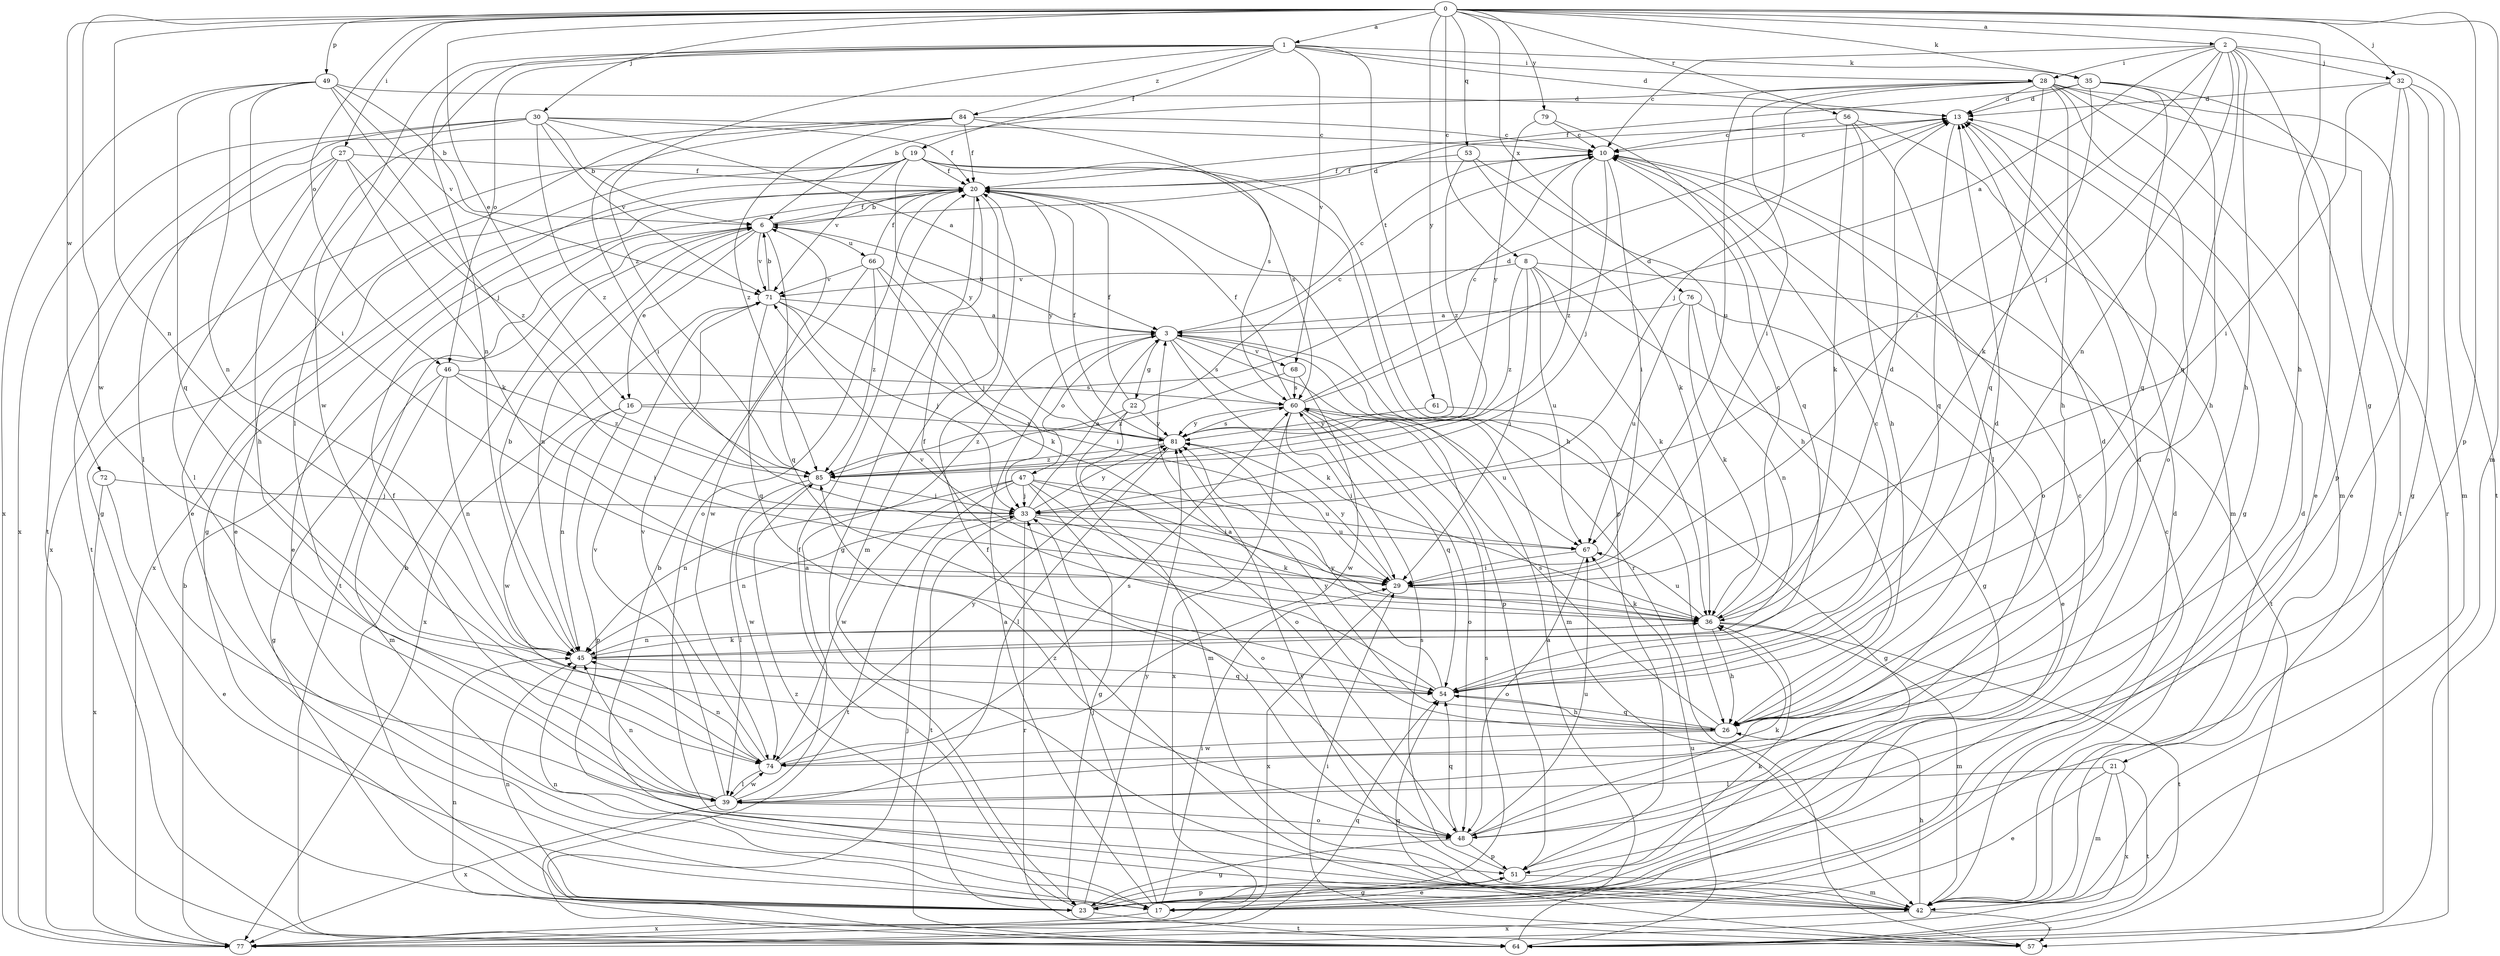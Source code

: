 strict digraph  {
0;
1;
2;
3;
6;
8;
10;
13;
16;
17;
19;
20;
21;
22;
23;
26;
27;
28;
29;
30;
32;
33;
35;
36;
39;
42;
45;
46;
47;
48;
49;
51;
53;
54;
56;
57;
60;
61;
64;
66;
67;
68;
71;
72;
74;
76;
77;
79;
81;
84;
85;
0 -> 1  [label=a];
0 -> 2  [label=a];
0 -> 8  [label=c];
0 -> 16  [label=e];
0 -> 26  [label=h];
0 -> 27  [label=i];
0 -> 30  [label=j];
0 -> 32  [label=j];
0 -> 35  [label=k];
0 -> 42  [label=m];
0 -> 45  [label=n];
0 -> 46  [label=o];
0 -> 49  [label=p];
0 -> 51  [label=p];
0 -> 53  [label=q];
0 -> 56  [label=r];
0 -> 72  [label=w];
0 -> 74  [label=w];
0 -> 76  [label=x];
0 -> 79  [label=y];
0 -> 81  [label=y];
1 -> 13  [label=d];
1 -> 19  [label=f];
1 -> 28  [label=i];
1 -> 35  [label=k];
1 -> 39  [label=l];
1 -> 45  [label=n];
1 -> 46  [label=o];
1 -> 61  [label=t];
1 -> 68  [label=v];
1 -> 74  [label=w];
1 -> 84  [label=z];
1 -> 85  [label=z];
2 -> 3  [label=a];
2 -> 10  [label=c];
2 -> 21  [label=g];
2 -> 26  [label=h];
2 -> 28  [label=i];
2 -> 29  [label=i];
2 -> 32  [label=j];
2 -> 33  [label=j];
2 -> 45  [label=n];
2 -> 54  [label=q];
2 -> 64  [label=t];
3 -> 6  [label=b];
3 -> 10  [label=c];
3 -> 22  [label=g];
3 -> 36  [label=k];
3 -> 42  [label=m];
3 -> 47  [label=o];
3 -> 51  [label=p];
3 -> 60  [label=s];
3 -> 68  [label=v];
6 -> 13  [label=d];
6 -> 16  [label=e];
6 -> 20  [label=f];
6 -> 45  [label=n];
6 -> 54  [label=q];
6 -> 64  [label=t];
6 -> 66  [label=u];
6 -> 71  [label=v];
8 -> 23  [label=g];
8 -> 29  [label=i];
8 -> 36  [label=k];
8 -> 64  [label=t];
8 -> 67  [label=u];
8 -> 71  [label=v];
8 -> 85  [label=z];
10 -> 20  [label=f];
10 -> 29  [label=i];
10 -> 33  [label=j];
10 -> 48  [label=o];
10 -> 85  [label=z];
13 -> 10  [label=c];
13 -> 23  [label=g];
13 -> 54  [label=q];
16 -> 13  [label=d];
16 -> 45  [label=n];
16 -> 51  [label=p];
16 -> 74  [label=w];
16 -> 81  [label=y];
17 -> 3  [label=a];
17 -> 13  [label=d];
17 -> 29  [label=i];
17 -> 33  [label=j];
17 -> 45  [label=n];
17 -> 77  [label=x];
19 -> 17  [label=e];
19 -> 20  [label=f];
19 -> 23  [label=g];
19 -> 26  [label=h];
19 -> 51  [label=p];
19 -> 60  [label=s];
19 -> 71  [label=v];
19 -> 77  [label=x];
19 -> 81  [label=y];
20 -> 6  [label=b];
20 -> 17  [label=e];
20 -> 23  [label=g];
20 -> 42  [label=m];
20 -> 48  [label=o];
20 -> 57  [label=r];
20 -> 77  [label=x];
20 -> 81  [label=y];
21 -> 17  [label=e];
21 -> 39  [label=l];
21 -> 42  [label=m];
21 -> 64  [label=t];
21 -> 77  [label=x];
22 -> 10  [label=c];
22 -> 20  [label=f];
22 -> 42  [label=m];
22 -> 48  [label=o];
22 -> 81  [label=y];
22 -> 85  [label=z];
23 -> 6  [label=b];
23 -> 20  [label=f];
23 -> 36  [label=k];
23 -> 45  [label=n];
23 -> 51  [label=p];
23 -> 60  [label=s];
23 -> 64  [label=t];
23 -> 81  [label=y];
23 -> 85  [label=z];
26 -> 3  [label=a];
26 -> 13  [label=d];
26 -> 54  [label=q];
26 -> 60  [label=s];
26 -> 74  [label=w];
26 -> 81  [label=y];
27 -> 20  [label=f];
27 -> 26  [label=h];
27 -> 36  [label=k];
27 -> 39  [label=l];
27 -> 64  [label=t];
27 -> 85  [label=z];
28 -> 6  [label=b];
28 -> 13  [label=d];
28 -> 26  [label=h];
28 -> 29  [label=i];
28 -> 33  [label=j];
28 -> 42  [label=m];
28 -> 48  [label=o];
28 -> 54  [label=q];
28 -> 57  [label=r];
28 -> 64  [label=t];
28 -> 67  [label=u];
29 -> 36  [label=k];
29 -> 77  [label=x];
29 -> 81  [label=y];
30 -> 3  [label=a];
30 -> 6  [label=b];
30 -> 10  [label=c];
30 -> 20  [label=f];
30 -> 39  [label=l];
30 -> 64  [label=t];
30 -> 71  [label=v];
30 -> 77  [label=x];
30 -> 85  [label=z];
32 -> 13  [label=d];
32 -> 17  [label=e];
32 -> 23  [label=g];
32 -> 29  [label=i];
32 -> 42  [label=m];
32 -> 51  [label=p];
33 -> 3  [label=a];
33 -> 36  [label=k];
33 -> 45  [label=n];
33 -> 57  [label=r];
33 -> 64  [label=t];
33 -> 67  [label=u];
33 -> 81  [label=y];
35 -> 13  [label=d];
35 -> 17  [label=e];
35 -> 20  [label=f];
35 -> 26  [label=h];
35 -> 36  [label=k];
35 -> 54  [label=q];
36 -> 10  [label=c];
36 -> 13  [label=d];
36 -> 26  [label=h];
36 -> 42  [label=m];
36 -> 45  [label=n];
36 -> 64  [label=t];
36 -> 67  [label=u];
36 -> 71  [label=v];
39 -> 3  [label=a];
39 -> 13  [label=d];
39 -> 20  [label=f];
39 -> 45  [label=n];
39 -> 48  [label=o];
39 -> 71  [label=v];
39 -> 74  [label=w];
39 -> 77  [label=x];
42 -> 6  [label=b];
42 -> 10  [label=c];
42 -> 13  [label=d];
42 -> 20  [label=f];
42 -> 26  [label=h];
42 -> 57  [label=r];
42 -> 77  [label=x];
42 -> 81  [label=y];
45 -> 6  [label=b];
45 -> 36  [label=k];
45 -> 54  [label=q];
46 -> 23  [label=g];
46 -> 29  [label=i];
46 -> 42  [label=m];
46 -> 45  [label=n];
46 -> 60  [label=s];
46 -> 85  [label=z];
47 -> 23  [label=g];
47 -> 29  [label=i];
47 -> 33  [label=j];
47 -> 45  [label=n];
47 -> 48  [label=o];
47 -> 64  [label=t];
47 -> 67  [label=u];
47 -> 74  [label=w];
48 -> 10  [label=c];
48 -> 23  [label=g];
48 -> 33  [label=j];
48 -> 36  [label=k];
48 -> 51  [label=p];
48 -> 54  [label=q];
48 -> 67  [label=u];
48 -> 85  [label=z];
49 -> 6  [label=b];
49 -> 13  [label=d];
49 -> 29  [label=i];
49 -> 33  [label=j];
49 -> 45  [label=n];
49 -> 54  [label=q];
49 -> 71  [label=v];
49 -> 77  [label=x];
51 -> 17  [label=e];
51 -> 23  [label=g];
51 -> 42  [label=m];
51 -> 60  [label=s];
53 -> 20  [label=f];
53 -> 26  [label=h];
53 -> 36  [label=k];
53 -> 85  [label=z];
54 -> 10  [label=c];
54 -> 20  [label=f];
54 -> 26  [label=h];
54 -> 81  [label=y];
56 -> 10  [label=c];
56 -> 26  [label=h];
56 -> 36  [label=k];
56 -> 39  [label=l];
56 -> 42  [label=m];
57 -> 29  [label=i];
57 -> 45  [label=n];
57 -> 54  [label=q];
60 -> 10  [label=c];
60 -> 13  [label=d];
60 -> 20  [label=f];
60 -> 29  [label=i];
60 -> 48  [label=o];
60 -> 54  [label=q];
60 -> 67  [label=u];
60 -> 77  [label=x];
60 -> 81  [label=y];
61 -> 23  [label=g];
61 -> 81  [label=y];
64 -> 3  [label=a];
64 -> 33  [label=j];
64 -> 67  [label=u];
66 -> 20  [label=f];
66 -> 33  [label=j];
66 -> 36  [label=k];
66 -> 71  [label=v];
66 -> 74  [label=w];
66 -> 85  [label=z];
67 -> 29  [label=i];
67 -> 48  [label=o];
68 -> 60  [label=s];
68 -> 74  [label=w];
68 -> 85  [label=z];
71 -> 3  [label=a];
71 -> 6  [label=b];
71 -> 29  [label=i];
71 -> 33  [label=j];
71 -> 54  [label=q];
71 -> 77  [label=x];
72 -> 17  [label=e];
72 -> 33  [label=j];
72 -> 77  [label=x];
74 -> 13  [label=d];
74 -> 39  [label=l];
74 -> 45  [label=n];
74 -> 60  [label=s];
74 -> 71  [label=v];
74 -> 81  [label=y];
76 -> 3  [label=a];
76 -> 17  [label=e];
76 -> 36  [label=k];
76 -> 45  [label=n];
76 -> 67  [label=u];
77 -> 6  [label=b];
77 -> 54  [label=q];
79 -> 10  [label=c];
79 -> 54  [label=q];
79 -> 81  [label=y];
81 -> 20  [label=f];
81 -> 39  [label=l];
81 -> 60  [label=s];
81 -> 85  [label=z];
84 -> 10  [label=c];
84 -> 17  [label=e];
84 -> 20  [label=f];
84 -> 23  [label=g];
84 -> 29  [label=i];
84 -> 60  [label=s];
84 -> 85  [label=z];
85 -> 33  [label=j];
85 -> 39  [label=l];
85 -> 74  [label=w];
}
